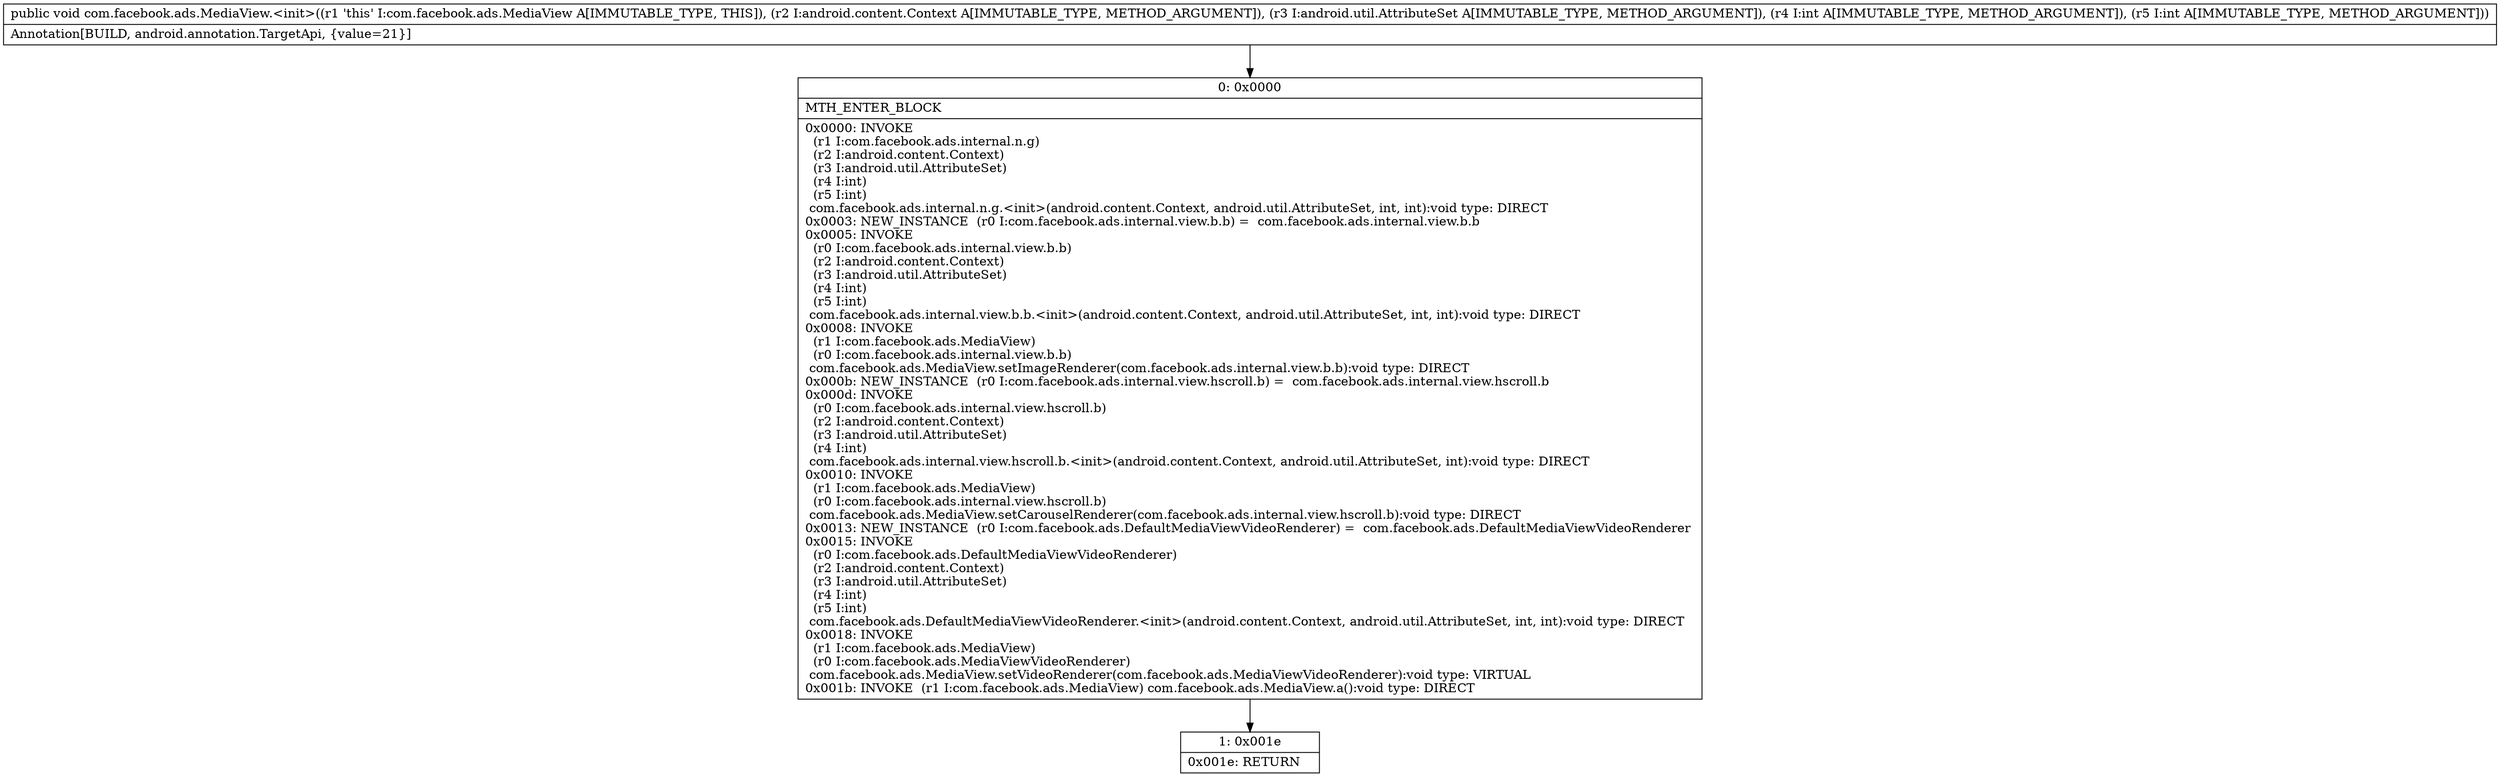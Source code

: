 digraph "CFG forcom.facebook.ads.MediaView.\<init\>(Landroid\/content\/Context;Landroid\/util\/AttributeSet;II)V" {
Node_0 [shape=record,label="{0\:\ 0x0000|MTH_ENTER_BLOCK\l|0x0000: INVOKE  \l  (r1 I:com.facebook.ads.internal.n.g)\l  (r2 I:android.content.Context)\l  (r3 I:android.util.AttributeSet)\l  (r4 I:int)\l  (r5 I:int)\l com.facebook.ads.internal.n.g.\<init\>(android.content.Context, android.util.AttributeSet, int, int):void type: DIRECT \l0x0003: NEW_INSTANCE  (r0 I:com.facebook.ads.internal.view.b.b) =  com.facebook.ads.internal.view.b.b \l0x0005: INVOKE  \l  (r0 I:com.facebook.ads.internal.view.b.b)\l  (r2 I:android.content.Context)\l  (r3 I:android.util.AttributeSet)\l  (r4 I:int)\l  (r5 I:int)\l com.facebook.ads.internal.view.b.b.\<init\>(android.content.Context, android.util.AttributeSet, int, int):void type: DIRECT \l0x0008: INVOKE  \l  (r1 I:com.facebook.ads.MediaView)\l  (r0 I:com.facebook.ads.internal.view.b.b)\l com.facebook.ads.MediaView.setImageRenderer(com.facebook.ads.internal.view.b.b):void type: DIRECT \l0x000b: NEW_INSTANCE  (r0 I:com.facebook.ads.internal.view.hscroll.b) =  com.facebook.ads.internal.view.hscroll.b \l0x000d: INVOKE  \l  (r0 I:com.facebook.ads.internal.view.hscroll.b)\l  (r2 I:android.content.Context)\l  (r3 I:android.util.AttributeSet)\l  (r4 I:int)\l com.facebook.ads.internal.view.hscroll.b.\<init\>(android.content.Context, android.util.AttributeSet, int):void type: DIRECT \l0x0010: INVOKE  \l  (r1 I:com.facebook.ads.MediaView)\l  (r0 I:com.facebook.ads.internal.view.hscroll.b)\l com.facebook.ads.MediaView.setCarouselRenderer(com.facebook.ads.internal.view.hscroll.b):void type: DIRECT \l0x0013: NEW_INSTANCE  (r0 I:com.facebook.ads.DefaultMediaViewVideoRenderer) =  com.facebook.ads.DefaultMediaViewVideoRenderer \l0x0015: INVOKE  \l  (r0 I:com.facebook.ads.DefaultMediaViewVideoRenderer)\l  (r2 I:android.content.Context)\l  (r3 I:android.util.AttributeSet)\l  (r4 I:int)\l  (r5 I:int)\l com.facebook.ads.DefaultMediaViewVideoRenderer.\<init\>(android.content.Context, android.util.AttributeSet, int, int):void type: DIRECT \l0x0018: INVOKE  \l  (r1 I:com.facebook.ads.MediaView)\l  (r0 I:com.facebook.ads.MediaViewVideoRenderer)\l com.facebook.ads.MediaView.setVideoRenderer(com.facebook.ads.MediaViewVideoRenderer):void type: VIRTUAL \l0x001b: INVOKE  (r1 I:com.facebook.ads.MediaView) com.facebook.ads.MediaView.a():void type: DIRECT \l}"];
Node_1 [shape=record,label="{1\:\ 0x001e|0x001e: RETURN   \l}"];
MethodNode[shape=record,label="{public void com.facebook.ads.MediaView.\<init\>((r1 'this' I:com.facebook.ads.MediaView A[IMMUTABLE_TYPE, THIS]), (r2 I:android.content.Context A[IMMUTABLE_TYPE, METHOD_ARGUMENT]), (r3 I:android.util.AttributeSet A[IMMUTABLE_TYPE, METHOD_ARGUMENT]), (r4 I:int A[IMMUTABLE_TYPE, METHOD_ARGUMENT]), (r5 I:int A[IMMUTABLE_TYPE, METHOD_ARGUMENT]))  | Annotation[BUILD, android.annotation.TargetApi, \{value=21\}]\l}"];
MethodNode -> Node_0;
Node_0 -> Node_1;
}

